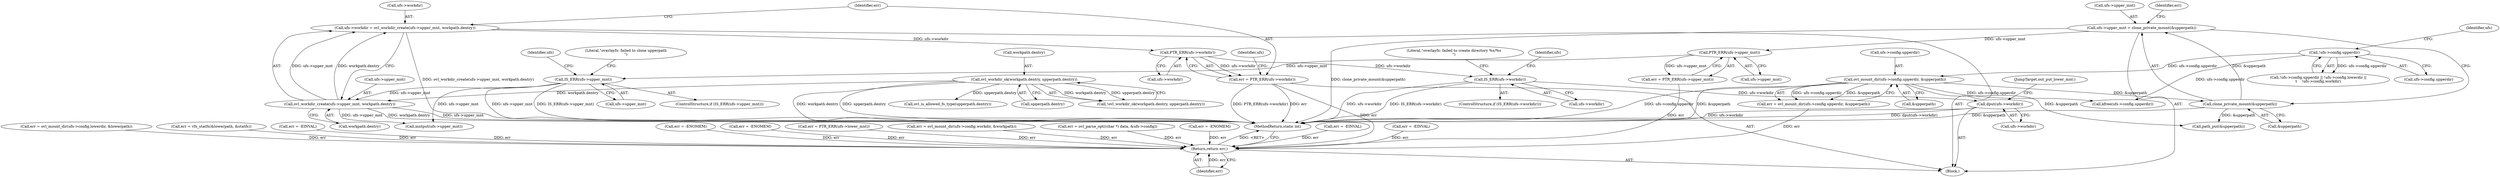 digraph "0_linux_69c433ed2ecd2d3264efd7afec4439524b319121_0@API" {
"1000406" [label="(Call,ufs->workdir = ovl_workdir_create(ufs->upper_mnt, workpath.dentry))"];
"1000410" [label="(Call,ovl_workdir_create(ufs->upper_mnt, workpath.dentry))"];
"1000376" [label="(Call,IS_ERR(ufs->upper_mnt))"];
"1000371" [label="(Call,PTR_ERR(ufs->upper_mnt))"];
"1000362" [label="(Call,ufs->upper_mnt = clone_private_mount(&upperpath))"];
"1000366" [label="(Call,clone_private_mount(&upperpath))"];
"1000187" [label="(Call,ovl_mount_dir(ufs->config.upperdir, &upperpath))"];
"1000150" [label="(Call,!ufs->config.upperdir)"];
"1000276" [label="(Call,ovl_workdir_ok(workpath.dentry, upperpath.dentry))"];
"1000419" [label="(Call,PTR_ERR(ufs->workdir))"];
"1000417" [label="(Call,err = PTR_ERR(ufs->workdir))"];
"1000593" [label="(Return,return err;)"];
"1000424" [label="(Call,IS_ERR(ufs->workdir))"];
"1000542" [label="(Call,dput(ufs->workdir))"];
"1000348" [label="(Call,err = -EINVAL)"];
"1000425" [label="(Call,ufs->workdir)"];
"1000188" [label="(Call,ufs->config.upperdir)"];
"1000382" [label="(Literal,\"overlayfs: failed to clone upperpath\n\")"];
"1000370" [label="(Identifier,err)"];
"1000198" [label="(Call,err = ovl_mount_dir(ufs->config.lowerdir, &lowerpath))"];
"1000307" [label="(Call,err = vfs_statfs(&lowerpath, &statfs))"];
"1000224" [label="(Call,err = -EINVAL)"];
"1000595" [label="(MethodReturn,static int)"];
"1000362" [label="(Call,ufs->upper_mnt = clone_private_mount(&upperpath))"];
"1000411" [label="(Call,ufs->upper_mnt)"];
"1000151" [label="(Call,ufs->config.upperdir)"];
"1000593" [label="(Return,return err;)"];
"1000552" [label="(Call,mntput(ufs->upper_mnt))"];
"1000367" [label="(Call,&upperpath)"];
"1000424" [label="(Call,IS_ERR(ufs->workdir))"];
"1000371" [label="(Call,PTR_ERR(ufs->upper_mnt))"];
"1000386" [label="(Identifier,ufs)"];
"1000372" [label="(Call,ufs->upper_mnt)"];
"1000565" [label="(Call,path_put(&upperpath))"];
"1000277" [label="(Call,workpath.dentry)"];
"1000117" [label="(Call,err = -ENOMEM)"];
"1000414" [label="(Call,workpath.dentry)"];
"1000466" [label="(Call,err = -ENOMEM)"];
"1000406" [label="(Call,ufs->workdir = ovl_workdir_create(ufs->upper_mnt, workpath.dentry))"];
"1000418" [label="(Identifier,err)"];
"1000546" [label="(JumpTarget,out_put_lower_mnt:)"];
"1000160" [label="(Identifier,ufs)"];
"1000542" [label="(Call,dput(ufs->workdir))"];
"1000289" [label="(Call,ovl_is_allowed_fs_type(upperpath.dentry))"];
"1000391" [label="(Call,err = PTR_ERR(ufs->lower_mnt))"];
"1000419" [label="(Call,PTR_ERR(ufs->workdir))"];
"1000376" [label="(Call,IS_ERR(ufs->upper_mnt))"];
"1000375" [label="(ControlStructure,if (IS_ERR(ufs->upper_mnt)))"];
"1000211" [label="(Call,err = ovl_mount_dir(ufs->config.workdir, &workpath))"];
"1000410" [label="(Call,ovl_workdir_create(ufs->upper_mnt, workpath.dentry))"];
"1000441" [label="(Identifier,ufs)"];
"1000131" [label="(Call,err = ovl_parse_opt((char *) data, &ufs->config))"];
"1000107" [label="(Block,)"];
"1000187" [label="(Call,ovl_mount_dir(ufs->config.upperdir, &upperpath))"];
"1000377" [label="(Call,ufs->upper_mnt)"];
"1000423" [label="(ControlStructure,if (IS_ERR(ufs->workdir)))"];
"1000407" [label="(Call,ufs->workdir)"];
"1000275" [label="(Call,!ovl_workdir_ok(workpath.dentry, upperpath.dentry))"];
"1000149" [label="(Call,!ufs->config.upperdir || !ufs->config.lowerdir ||\n\t    !ufs->config.workdir)"];
"1000426" [label="(Identifier,ufs)"];
"1000578" [label="(Call,kfree(ufs->config.upperdir))"];
"1000430" [label="(Literal,\"overlayfs: failed to create directory %s/%s\n\")"];
"1000280" [label="(Call,upperpath.dentry)"];
"1000420" [label="(Call,ufs->workdir)"];
"1000276" [label="(Call,ovl_workdir_ok(workpath.dentry, upperpath.dentry))"];
"1000173" [label="(Call,err = -ENOMEM)"];
"1000417" [label="(Call,err = PTR_ERR(ufs->workdir))"];
"1000150" [label="(Call,!ufs->config.upperdir)"];
"1000543" [label="(Call,ufs->workdir)"];
"1000185" [label="(Call,err = ovl_mount_dir(ufs->config.upperdir, &upperpath))"];
"1000363" [label="(Call,ufs->upper_mnt)"];
"1000193" [label="(Call,&upperpath)"];
"1000144" [label="(Call,err = -EINVAL)"];
"1000366" [label="(Call,clone_private_mount(&upperpath))"];
"1000369" [label="(Call,err = PTR_ERR(ufs->upper_mnt))"];
"1000594" [label="(Identifier,err)"];
"1000406" -> "1000107"  [label="AST: "];
"1000406" -> "1000410"  [label="CFG: "];
"1000407" -> "1000406"  [label="AST: "];
"1000410" -> "1000406"  [label="AST: "];
"1000418" -> "1000406"  [label="CFG: "];
"1000406" -> "1000595"  [label="DDG: ovl_workdir_create(ufs->upper_mnt, workpath.dentry)"];
"1000410" -> "1000406"  [label="DDG: ufs->upper_mnt"];
"1000410" -> "1000406"  [label="DDG: workpath.dentry"];
"1000406" -> "1000419"  [label="DDG: ufs->workdir"];
"1000410" -> "1000414"  [label="CFG: "];
"1000411" -> "1000410"  [label="AST: "];
"1000414" -> "1000410"  [label="AST: "];
"1000410" -> "1000595"  [label="DDG: ufs->upper_mnt"];
"1000410" -> "1000595"  [label="DDG: workpath.dentry"];
"1000376" -> "1000410"  [label="DDG: ufs->upper_mnt"];
"1000276" -> "1000410"  [label="DDG: workpath.dentry"];
"1000410" -> "1000552"  [label="DDG: ufs->upper_mnt"];
"1000376" -> "1000375"  [label="AST: "];
"1000376" -> "1000377"  [label="CFG: "];
"1000377" -> "1000376"  [label="AST: "];
"1000382" -> "1000376"  [label="CFG: "];
"1000386" -> "1000376"  [label="CFG: "];
"1000376" -> "1000595"  [label="DDG: IS_ERR(ufs->upper_mnt)"];
"1000376" -> "1000595"  [label="DDG: ufs->upper_mnt"];
"1000371" -> "1000376"  [label="DDG: ufs->upper_mnt"];
"1000376" -> "1000552"  [label="DDG: ufs->upper_mnt"];
"1000371" -> "1000369"  [label="AST: "];
"1000371" -> "1000372"  [label="CFG: "];
"1000372" -> "1000371"  [label="AST: "];
"1000369" -> "1000371"  [label="CFG: "];
"1000371" -> "1000369"  [label="DDG: ufs->upper_mnt"];
"1000362" -> "1000371"  [label="DDG: ufs->upper_mnt"];
"1000362" -> "1000107"  [label="AST: "];
"1000362" -> "1000366"  [label="CFG: "];
"1000363" -> "1000362"  [label="AST: "];
"1000366" -> "1000362"  [label="AST: "];
"1000370" -> "1000362"  [label="CFG: "];
"1000362" -> "1000595"  [label="DDG: clone_private_mount(&upperpath)"];
"1000366" -> "1000362"  [label="DDG: &upperpath"];
"1000366" -> "1000367"  [label="CFG: "];
"1000367" -> "1000366"  [label="AST: "];
"1000366" -> "1000595"  [label="DDG: &upperpath"];
"1000187" -> "1000366"  [label="DDG: &upperpath"];
"1000366" -> "1000565"  [label="DDG: &upperpath"];
"1000187" -> "1000185"  [label="AST: "];
"1000187" -> "1000193"  [label="CFG: "];
"1000188" -> "1000187"  [label="AST: "];
"1000193" -> "1000187"  [label="AST: "];
"1000185" -> "1000187"  [label="CFG: "];
"1000187" -> "1000595"  [label="DDG: ufs->config.upperdir"];
"1000187" -> "1000595"  [label="DDG: &upperpath"];
"1000187" -> "1000185"  [label="DDG: ufs->config.upperdir"];
"1000187" -> "1000185"  [label="DDG: &upperpath"];
"1000150" -> "1000187"  [label="DDG: ufs->config.upperdir"];
"1000187" -> "1000565"  [label="DDG: &upperpath"];
"1000187" -> "1000578"  [label="DDG: ufs->config.upperdir"];
"1000150" -> "1000149"  [label="AST: "];
"1000150" -> "1000151"  [label="CFG: "];
"1000151" -> "1000150"  [label="AST: "];
"1000160" -> "1000150"  [label="CFG: "];
"1000149" -> "1000150"  [label="CFG: "];
"1000150" -> "1000149"  [label="DDG: ufs->config.upperdir"];
"1000150" -> "1000578"  [label="DDG: ufs->config.upperdir"];
"1000276" -> "1000275"  [label="AST: "];
"1000276" -> "1000280"  [label="CFG: "];
"1000277" -> "1000276"  [label="AST: "];
"1000280" -> "1000276"  [label="AST: "];
"1000275" -> "1000276"  [label="CFG: "];
"1000276" -> "1000595"  [label="DDG: upperpath.dentry"];
"1000276" -> "1000595"  [label="DDG: workpath.dentry"];
"1000276" -> "1000275"  [label="DDG: workpath.dentry"];
"1000276" -> "1000275"  [label="DDG: upperpath.dentry"];
"1000276" -> "1000289"  [label="DDG: upperpath.dentry"];
"1000419" -> "1000417"  [label="AST: "];
"1000419" -> "1000420"  [label="CFG: "];
"1000420" -> "1000419"  [label="AST: "];
"1000417" -> "1000419"  [label="CFG: "];
"1000419" -> "1000417"  [label="DDG: ufs->workdir"];
"1000419" -> "1000424"  [label="DDG: ufs->workdir"];
"1000417" -> "1000107"  [label="AST: "];
"1000418" -> "1000417"  [label="AST: "];
"1000426" -> "1000417"  [label="CFG: "];
"1000417" -> "1000595"  [label="DDG: err"];
"1000417" -> "1000595"  [label="DDG: PTR_ERR(ufs->workdir)"];
"1000417" -> "1000593"  [label="DDG: err"];
"1000593" -> "1000107"  [label="AST: "];
"1000593" -> "1000594"  [label="CFG: "];
"1000594" -> "1000593"  [label="AST: "];
"1000595" -> "1000593"  [label="CFG: "];
"1000593" -> "1000595"  [label="DDG: <RET>"];
"1000594" -> "1000593"  [label="DDG: err"];
"1000224" -> "1000593"  [label="DDG: err"];
"1000369" -> "1000593"  [label="DDG: err"];
"1000391" -> "1000593"  [label="DDG: err"];
"1000117" -> "1000593"  [label="DDG: err"];
"1000211" -> "1000593"  [label="DDG: err"];
"1000198" -> "1000593"  [label="DDG: err"];
"1000144" -> "1000593"  [label="DDG: err"];
"1000307" -> "1000593"  [label="DDG: err"];
"1000173" -> "1000593"  [label="DDG: err"];
"1000185" -> "1000593"  [label="DDG: err"];
"1000348" -> "1000593"  [label="DDG: err"];
"1000131" -> "1000593"  [label="DDG: err"];
"1000466" -> "1000593"  [label="DDG: err"];
"1000424" -> "1000423"  [label="AST: "];
"1000424" -> "1000425"  [label="CFG: "];
"1000425" -> "1000424"  [label="AST: "];
"1000430" -> "1000424"  [label="CFG: "];
"1000441" -> "1000424"  [label="CFG: "];
"1000424" -> "1000595"  [label="DDG: ufs->workdir"];
"1000424" -> "1000595"  [label="DDG: IS_ERR(ufs->workdir)"];
"1000424" -> "1000542"  [label="DDG: ufs->workdir"];
"1000542" -> "1000107"  [label="AST: "];
"1000542" -> "1000543"  [label="CFG: "];
"1000543" -> "1000542"  [label="AST: "];
"1000546" -> "1000542"  [label="CFG: "];
"1000542" -> "1000595"  [label="DDG: ufs->workdir"];
"1000542" -> "1000595"  [label="DDG: dput(ufs->workdir)"];
}
